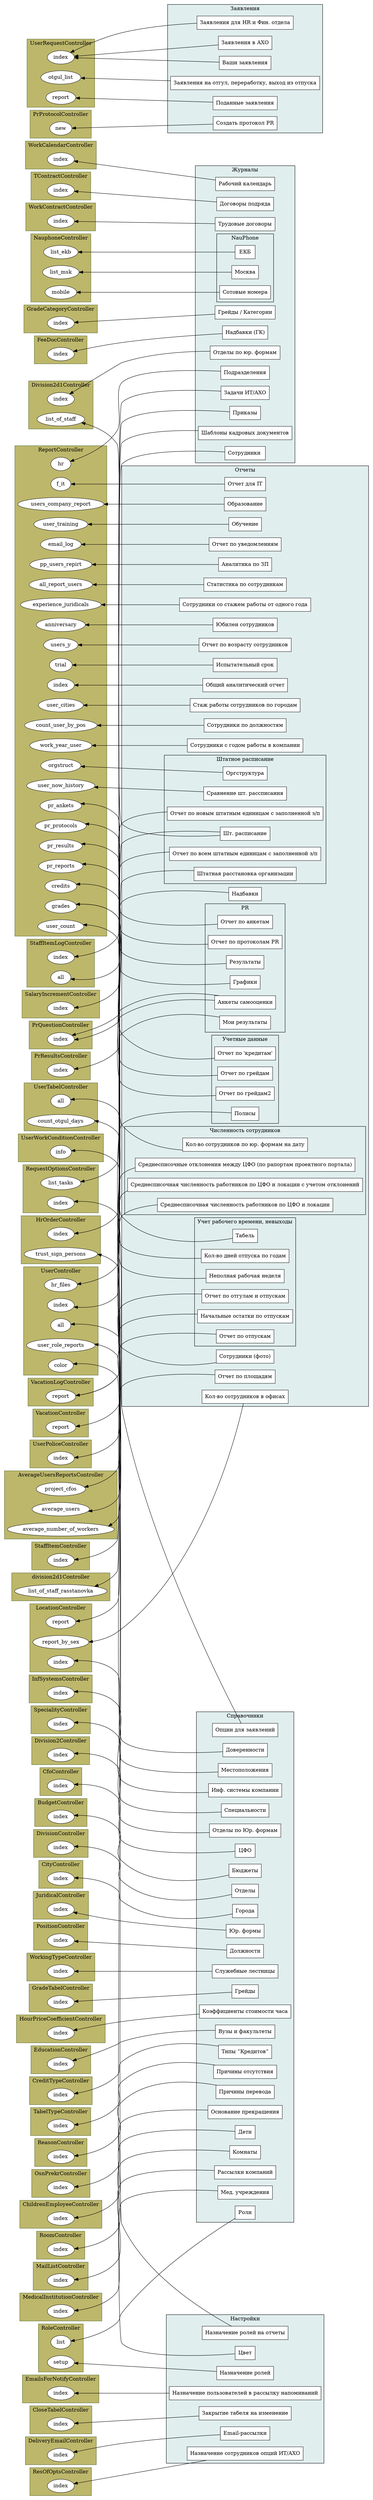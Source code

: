 digraph {
rank=same;rankdir=RL; 

  subgraph cluster_1 {
    style=filled;
    fillcolor=azure2;
    olor=azure4;
    node [style=filled,color=gray10, fillcolor=white, shape=box];
    label="Журналы";
    "Сотрудники ";
    "Подразделения";
    "Задачи ИТ/АХО";
    "Приказы";
    "Рабочий календарь";
    "Отделы по юр. формам";
    "Договоры подряда";
    "Трудовые договоры";

    subgraph cluster_10 {
      style=filled;
      fillcolor=azure2;
      olor=azure4;
      node [style=filled,color=gray10, fillcolor=white, shape=box];
      label="NauPhone";
      "ЕКБ";
      "Москва";
      "Сотовые номера";
    }

    "Грейды / Категории";
    "Шаблоны кадровых документов";
    "Надбавки (ГК)";
  }


  subgraph cluster_17 {
    style=filled;
    fillcolor=azure2;
    olor=azure4;
    node [style=filled,color=gray10, fillcolor=white, shape=box];
    label="Отчеты";
    "Сотрудники (фото)";

    subgraph cluster_19 {
      style=filled;
      fillcolor=azure2;
      olor=azure4;
      node [style=filled,color=gray10, fillcolor=white, shape=box];
      label="PR";
      "Анкеты самооценки";
      "Результаты";
      "Мои результаты";
      "Графики";
      "Отчет по анкетам";
      "Отчет по протоколам PR";
    }

    "Сотрудники с годом работы в компании";
    "Отчет для IT";
    "Образование";
    "Обучение";
    "Отчет по уведомлениям";
    "Аналитика по ЗП";
    "Статистика по сотрудникам";
    "Сотрудники со стажем работы от одного года";
    "Юбилеи сотрудников";
    "Отчет по возрасту сотрудников";
    "Отчет по площадям";

    subgraph cluster_37 {
      style=filled;
      fillcolor=azure2;
      olor=azure4;
      node [style=filled,color=gray10, fillcolor=white, shape=box];
      label="Учет рабочего времени, невыходы";
      "Табель";
      "Неполная рабочая неделя";
      "Начальные остатки по отпускам";
      "Кол-во дней отпуска по годам";
      "Отчет по отгулам и отпускам";
      "Отчет по отпускам";
    }


    subgraph cluster_44 {
      style=filled;
      fillcolor=azure2;
      olor=azure4;
      node [style=filled,color=gray10, fillcolor=white, shape=box];
      label="Учетные данные";
      "Отчет по 'кредитам'";
      "Полисы";
      "Отчет по грейдам";
      "Отчет по грейдам2";
    }


    subgraph cluster_49 {
      style=filled;
      fillcolor=azure2;
      olor=azure4;
      node [style=filled,color=gray10, fillcolor=white, shape=box];
      label="Численность сотрудников";
      "Кол-во сотрудников по юр. формам на дату";
      "Среднесписочная численность работников по ЦФО и локации";
      "Среднесписочные отклонения между ЦФО (по рапортам проектного портала)";
      "Среднесписочная численность работников по ЦФО и локации с учетом отклонений";
    }


    subgraph cluster_54 {
      style=filled;
      fillcolor=azure2;
      olor=azure4;
      node [style=filled,color=gray10, fillcolor=white, shape=box];
      label="Штатное расписание";
      "Оргструктура";
      "Шт. расписание";
      "Сравнение шт. рассписания";
      "Штатная расстановка организации";
      "Отчет по новым штатным единицам с заполненной з/п";
      "Отчет по всем штатным единицам с заполненной з/п";
    }

    "Испытательный срок";
    "Общий аналитический отчет";
    "Стаж работы сотрудников по городам";
    "Сотрудники по должностям";
    "Кол-во сотрудников в офисах";
    "Надбавки";
  }


  subgraph cluster_67 {
    style=filled;
    fillcolor=azure2;
    olor=azure4;
    node [style=filled,color=gray10, fillcolor=white, shape=box];
    label="Заявления";
    "Ваши заявления";
    "Заявления на отгул, переработку, выход из отпуска";
    "Поданные заявления";
    "Заявления для HR и Фин. отдела";
    "Заявления в АХО";
    "Создать протокол PR";
    "Анкеты самооценки";
  }


  subgraph cluster_75 {
    style=filled;
    fillcolor=azure2;
    olor=azure4;
    node [style=filled,color=gray10, fillcolor=white, shape=box];
    label="Справочники";
    "ЦФО";
    "Бюджеты";
    "Отделы";
    "Города";
    "Местоположения";
    "Юр. формы";
    "Должности";
    "Служебные лестницы";
    "Грейды";
    "Коэффициенты стоимости часа";
    "Вузы и факультеты";
    "Типы ”Кредитов”";
    "Причины отсутствия";
    "Причины перевода";
    "Основание прекращения";
    "Дети";
    "Роли";
    "Комнаты";
    "Рассылки компаний";
    "Мед. учреждения";
    "Инф. системы компании";
    "Опции для заявлений";
    "Специальности";
    "Доверенности";
    "Отделы по Юр. формам";
  }


  subgraph cluster_101 {
    style=filled;
    fillcolor=azure2;
    olor=azure4;
    node [style=filled,color=gray10, fillcolor=white, shape=box];
    label="Настройки";
    "Цвет";
    "Email-рассылки";
    "Назначение ролей";
    "Назначение ролей на отчеты";
    "Назначение сотрудников опций ИТ/АХО";
    "Назначение пользователей в рассылку напоминаний";
    "Закрытие табеля на изменение";
  }


  subgraph cluster_109 {
    style=filled;
    fillcolor=azure2;
    olor=azure4;
    node [style=filled,color=gray10, fillcolor=white, shape=box];
    label="Шт. расписание";
  }


subgraph cluster_1001 {
label="UserController";
style=filled;
  fillcolor=darkkhaki;
  color=darkolivegreen;
  node [style=filled,color=gray10, fillcolor=white];
"Сотрудники " -> {"UserController#index" [label=index]}
"Шаблоны кадровых документов" -> {"UserController#hr_files" [label=hr_files]}
"Сотрудники (фото)" -> {"UserController#all" [label=all]}
"Цвет" -> {"UserController#color" [label=color]}
"Назначение ролей на отчеты" -> {"UserController#user_role_reports" [label=user_role_reports]}
}


subgraph cluster_1002 {
label="ReportController";
style=filled;
  fillcolor=darkkhaki;
  color=darkolivegreen;
  node [style=filled,color=gray10, fillcolor=white];
"Подразделения" -> {"ReportController#hr" [label=hr]}
"Результаты" -> {"ReportController#pr_results" [label=pr_results]}
"Графики" -> {"ReportController#pr_reports" [label=pr_reports]}
"Отчет по анкетам" -> {"ReportController#pr_ankets" [label=pr_ankets]}
"Отчет по протоколам PR" -> {"ReportController#pr_protocols" [label=pr_protocols]}
"Сотрудники с годом работы в компании" -> {"ReportController#work_year_user" [label=work_year_user]}
"Отчет для IT" -> {"ReportController#f_it" [label=f_it]}
"Образование" -> {"ReportController#users_company_report" [label=users_company_report]}
"Обучение" -> {"ReportController#user_training" [label=user_training]}
"Отчет по уведомлениям" -> {"ReportController#email_log" [label=email_log]}
"Аналитика по ЗП" -> {"ReportController#pp_users_repirt" [label=pp_users_repirt]}
"Статистика по сотрудникам" -> {"ReportController#all_report_users" [label=all_report_users]}
"Сотрудники со стажем работы от одного года" -> {"ReportController#experience_juridicals" [label=experience_juridicals]}
"Юбилеи сотрудников" -> {"ReportController#anniversary" [label=anniversary]}
"Отчет по возрасту сотрудников" -> {"ReportController#users_y" [label=users_y]}
"Отчет по 'кредитам'" -> {"ReportController#credits" [label=credits]}
"Отчет по грейдам" -> {"ReportController#grades" [label=grades]}
"Отчет по грейдам2" -> {"ReportController#grades" [label=grades]}
"Кол-во сотрудников по юр. формам на дату" -> {"ReportController#user_count" [label=user_count]}
"Оргструктура" -> {"ReportController#orgstruct" [label=orgstruct]}
"Сравнение шт. рассписания" -> {"ReportController#user_now_history" [label=user_now_history]}
"Испытательный срок" -> {"ReportController#trial" [label=trial]}
"Общий аналитический отчет" -> {"ReportController#index" [label=index]}
"Стаж работы сотрудников по городам" -> {"ReportController#user_cities" [label=user_cities]}
"Сотрудники по должностям" -> {"ReportController#count_user_by_pos" [label=count_user_by_pos]}
}


subgraph cluster_1003 {
label="RequestOptionsController";
style=filled;
  fillcolor=darkkhaki;
  color=darkolivegreen;
  node [style=filled,color=gray10, fillcolor=white];
"Задачи ИТ/АХО" -> {"RequestOptionsController#list_tasks" [label=list_tasks]}
"Опции для заявлений" -> {"RequestOptionsController#index" [label=index]}
}


subgraph cluster_1004 {
label="HrOrderController";
style=filled;
  fillcolor=darkkhaki;
  color=darkolivegreen;
  node [style=filled,color=gray10, fillcolor=white];
"Приказы" -> {"HrOrderController#index" [label=index]}
"Доверенности" -> {"HrOrderController#trust_sign_persons" [label=trust_sign_persons]}
}


subgraph cluster_1005 {
label="WorkCalendarController";
style=filled;
  fillcolor=darkkhaki;
  color=darkolivegreen;
  node [style=filled,color=gray10, fillcolor=white];
"Рабочий календарь" -> {"WorkCalendarController#index" [label=index]}
}


subgraph cluster_1006 {
label="Division2d1Controller";
style=filled;
  fillcolor=darkkhaki;
  color=darkolivegreen;
  node [style=filled,color=gray10, fillcolor=white];
"Отделы по юр. формам" -> {"Division2d1Controller#index" [label=index]}
"Шт. расписание" -> {"Division2d1Controller#list_of_staff" [label=list_of_staff]}
}


subgraph cluster_1007 {
label="TContractController";
style=filled;
  fillcolor=darkkhaki;
  color=darkolivegreen;
  node [style=filled,color=gray10, fillcolor=white];
"Договоры подряда" -> {"TContractController#index" [label=index]}
}


subgraph cluster_1008 {
label="WorkContractController";
style=filled;
  fillcolor=darkkhaki;
  color=darkolivegreen;
  node [style=filled,color=gray10, fillcolor=white];
"Трудовые договоры" -> {"WorkContractController#index" [label=index]}
}


subgraph cluster_1010 {
label="NauphoneController";
style=filled;
  fillcolor=darkkhaki;
  color=darkolivegreen;
  node [style=filled,color=gray10, fillcolor=white];
"ЕКБ" -> {"NauphoneController#list_ekb" [label=list_ekb]}
"Москва" -> {"NauphoneController#list_msk" [label=list_msk]}
"Сотовые номера" -> {"NauphoneController#mobile" [label=mobile]}
}


subgraph cluster_1013 {
label="GradeCategoryController";
style=filled;
  fillcolor=darkkhaki;
  color=darkolivegreen;
  node [style=filled,color=gray10, fillcolor=white];
"Грейды / Категории" -> {"GradeCategoryController#index" [label=index]}
}


subgraph cluster_1015 {
label="FeeDocController";
style=filled;
  fillcolor=darkkhaki;
  color=darkolivegreen;
  node [style=filled,color=gray10, fillcolor=white];
"Надбавки (ГК)" -> {"FeeDocController#index" [label=index]}
}


subgraph cluster_1019 {
label="PrQuestionController";
style=filled;
  fillcolor=darkkhaki;
  color=darkolivegreen;
  node [style=filled,color=gray10, fillcolor=white];
"Анкеты самооценки" -> {"PrQuestionController#index" [label=index]}
"Анкеты самооценки" -> {"PrQuestionController#index" [label=index]}
}


subgraph cluster_1021 {
label="PrResultsController";
style=filled;
  fillcolor=darkkhaki;
  color=darkolivegreen;
  node [style=filled,color=gray10, fillcolor=white];
"Мои результаты" -> {"PrResultsController#index" [label=index]}
}


subgraph cluster_1035 {
label="LocationController";
style=filled;
  fillcolor=darkkhaki;
  color=darkolivegreen;
  node [style=filled,color=gray10, fillcolor=white];
"Отчет по площадям" -> {"LocationController#report" [label=report]}
"Кол-во сотрудников в офисах" -> {"LocationController#report_by_sex" [label=report_by_sex]}
"Местоположения" -> {"LocationController#index" [label=index]}
}


subgraph cluster_1037 {
label="UserTabelController";
style=filled;
  fillcolor=darkkhaki;
  color=darkolivegreen;
  node [style=filled,color=gray10, fillcolor=white];
"Табель" -> {"UserTabelController#all" [label=all]}
"Кол-во дней отпуска по годам" -> {"UserTabelController#count_otgul_days" [label=count_otgul_days]}
}


subgraph cluster_1038 {
label="UserWorkConditionController";
style=filled;
  fillcolor=darkkhaki;
  color=darkolivegreen;
  node [style=filled,color=gray10, fillcolor=white];
"Неполная рабочая неделя" -> {"UserWorkConditionController#info" [label=info]}
}


subgraph cluster_1039 {
label="VacationLogController";
style=filled;
  fillcolor=darkkhaki;
  color=darkolivegreen;
  node [style=filled,color=gray10, fillcolor=white];
"Начальные остатки по отпускам" -> {"VacationLogController#report" [label=report]}
"Отчет по отгулам и отпускам" -> {"VacationLogController#report" [label=report]}
}


subgraph cluster_1042 {
label="VacationController";
style=filled;
  fillcolor=darkkhaki;
  color=darkolivegreen;
  node [style=filled,color=gray10, fillcolor=white];
"Отчет по отпускам" -> {"VacationController#report" [label=report]}
}


subgraph cluster_1045 {
label="UserPoliceController";
style=filled;
  fillcolor=darkkhaki;
  color=darkolivegreen;
  node [style=filled,color=gray10, fillcolor=white];
"Полисы" -> {"UserPoliceController#index" [label=index]}
}


subgraph cluster_1050 {
label="AverageUsersReportsController";
style=filled;
  fillcolor=darkkhaki;
  color=darkolivegreen;
  node [style=filled,color=gray10, fillcolor=white];
"Среднесписочная численность работников по ЦФО и локации" -> {"AverageUsersReportsController#average_number_of_workers" [label=average_number_of_workers]}
"Среднесписочные отклонения между ЦФО (по рапортам проектного портала)" -> {"AverageUsersReportsController#project_cfos" [label=project_cfos]}
"Среднесписочная численность работников по ЦФО и локации с учетом отклонений" -> {"AverageUsersReportsController#average_users" [label=average_users]}
}


subgraph cluster_1055 {
label="StaffItemController";
style=filled;
  fillcolor=darkkhaki;
  color=darkolivegreen;
  node [style=filled,color=gray10, fillcolor=white];
"Шт. расписание" -> {"StaffItemController#index" [label=index]}
}


subgraph cluster_1057 {
label="division2d1Controller";
style=filled;
  fillcolor=darkkhaki;
  color=darkolivegreen;
  node [style=filled,color=gray10, fillcolor=white];
"Штатная расстановка организации" -> {"division2d1Controller#list_of_staff_rasstanovka" [label=list_of_staff_rasstanovka]}
}


subgraph cluster_1058 {
label="StaffItemLogController";
style=filled;
  fillcolor=darkkhaki;
  color=darkolivegreen;
  node [style=filled,color=gray10, fillcolor=white];
"Отчет по новым штатным единицам с заполненной з/п" -> {"StaffItemLogController#index" [label=index]}
"Отчет по всем штатным единицам с заполненной з/п" -> {"StaffItemLogController#all" [label=all]}
}


subgraph cluster_1065 {
label="SalaryIncrementController";
style=filled;
  fillcolor=darkkhaki;
  color=darkolivegreen;
  node [style=filled,color=gray10, fillcolor=white];
"Надбавки" -> {"SalaryIncrementController#index" [label=index]}
}


subgraph cluster_1067 {
label="UserRequestController";
style=filled;
  fillcolor=darkkhaki;
  color=darkolivegreen;
  node [style=filled,color=gray10, fillcolor=white];
"Ваши заявления" -> {"UserRequestController#index" [label=index]}
"Заявления на отгул, переработку, выход из отпуска" -> {"UserRequestController#otgul_list" [label=otgul_list]}
"Поданные заявления" -> {"UserRequestController#report" [label=report]}
"Заявления для HR и Фин. отдела" -> {"UserRequestController#index" [label=index]}
"Заявления в АХО" -> {"UserRequestController#index" [label=index]}
}


subgraph cluster_1072 {
label="PrProtocolController";
style=filled;
  fillcolor=darkkhaki;
  color=darkolivegreen;
  node [style=filled,color=gray10, fillcolor=white];
"Создать протокол PR" -> {"PrProtocolController#new" [label=new]}
}


subgraph cluster_1075 {
label="CfoController";
style=filled;
  fillcolor=darkkhaki;
  color=darkolivegreen;
  node [style=filled,color=gray10, fillcolor=white];
"ЦФО" -> {"CfoController#index" [label=index]}
}


subgraph cluster_1076 {
label="BudgetController";
style=filled;
  fillcolor=darkkhaki;
  color=darkolivegreen;
  node [style=filled,color=gray10, fillcolor=white];
"Бюджеты" -> {"BudgetController#index" [label=index]}
}


subgraph cluster_1077 {
label="DivisionController";
style=filled;
  fillcolor=darkkhaki;
  color=darkolivegreen;
  node [style=filled,color=gray10, fillcolor=white];
"Отделы" -> {"DivisionController#index" [label=index]}
}


subgraph cluster_1078 {
label="CityController";
style=filled;
  fillcolor=darkkhaki;
  color=darkolivegreen;
  node [style=filled,color=gray10, fillcolor=white];
"Города" -> {"CityController#index" [label=index]}
}


subgraph cluster_1080 {
label="JuridicalController";
style=filled;
  fillcolor=darkkhaki;
  color=darkolivegreen;
  node [style=filled,color=gray10, fillcolor=white];
"Юр. формы" -> {"JuridicalController#index" [label=index]}
}


subgraph cluster_1081 {
label="PositionController";
style=filled;
  fillcolor=darkkhaki;
  color=darkolivegreen;
  node [style=filled,color=gray10, fillcolor=white];
"Должности" -> {"PositionController#index" [label=index]}
}


subgraph cluster_1082 {
label="WorkingTypeController";
style=filled;
  fillcolor=darkkhaki;
  color=darkolivegreen;
  node [style=filled,color=gray10, fillcolor=white];
"Служебные лестницы" -> {"WorkingTypeController#index" [label=index]}
}


subgraph cluster_1083 {
label="GradeTabelController";
style=filled;
  fillcolor=darkkhaki;
  color=darkolivegreen;
  node [style=filled,color=gray10, fillcolor=white];
"Грейды" -> {"GradeTabelController#index" [label=index]}
}


subgraph cluster_1084 {
label="HourPriceCoefficientController";
style=filled;
  fillcolor=darkkhaki;
  color=darkolivegreen;
  node [style=filled,color=gray10, fillcolor=white];
"Коэффициенты стоимости часа" -> {"HourPriceCoefficientController#index" [label=index]}
}


subgraph cluster_1085 {
label="EducationController";
style=filled;
  fillcolor=darkkhaki;
  color=darkolivegreen;
  node [style=filled,color=gray10, fillcolor=white];
"Вузы и факультеты" -> {"EducationController#index" [label=index]}
}


subgraph cluster_1086 {
label="CreditTypeController";
style=filled;
  fillcolor=darkkhaki;
  color=darkolivegreen;
  node [style=filled,color=gray10, fillcolor=white];
"Типы ”Кредитов”" -> {"CreditTypeController#index" [label=index]}
}


subgraph cluster_1087 {
label="TabelTypeController";
style=filled;
  fillcolor=darkkhaki;
  color=darkolivegreen;
  node [style=filled,color=gray10, fillcolor=white];
"Причины отсутствия" -> {"TabelTypeController#index" [label=index]}
}


subgraph cluster_1088 {
label="ReasonController";
style=filled;
  fillcolor=darkkhaki;
  color=darkolivegreen;
  node [style=filled,color=gray10, fillcolor=white];
"Причины перевода" -> {"ReasonController#index" [label=index]}
}


subgraph cluster_1089 {
label="OsnPrekrController";
style=filled;
  fillcolor=darkkhaki;
  color=darkolivegreen;
  node [style=filled,color=gray10, fillcolor=white];
"Основание прекращения" -> {"OsnPrekrController#index" [label=index]}
}


subgraph cluster_1090 {
label="ChildrenEmployeeController";
style=filled;
  fillcolor=darkkhaki;
  color=darkolivegreen;
  node [style=filled,color=gray10, fillcolor=white];
"Дети" -> {"ChildrenEmployeeController#index" [label=index]}
}


subgraph cluster_1091 {
label="RoleController";
style=filled;
  fillcolor=darkkhaki;
  color=darkolivegreen;
  node [style=filled,color=gray10, fillcolor=white];
"Роли" -> {"RoleController#list" [label=list]}
"Назначение ролей" -> {"RoleController#setup" [label=setup]}
}


subgraph cluster_1092 {
label="RoomController";
style=filled;
  fillcolor=darkkhaki;
  color=darkolivegreen;
  node [style=filled,color=gray10, fillcolor=white];
"Комнаты" -> {"RoomController#index" [label=index]}
}


subgraph cluster_1093 {
label="MailListController";
style=filled;
  fillcolor=darkkhaki;
  color=darkolivegreen;
  node [style=filled,color=gray10, fillcolor=white];
"Рассылки компаний" -> {"MailListController#index" [label=index]}
}


subgraph cluster_1094 {
label="MedicalInstitutionController";
style=filled;
  fillcolor=darkkhaki;
  color=darkolivegreen;
  node [style=filled,color=gray10, fillcolor=white];
"Мед. учреждения" -> {"MedicalInstitutionController#index" [label=index]}
}


subgraph cluster_1095 {
label="InfSystemsController";
style=filled;
  fillcolor=darkkhaki;
  color=darkolivegreen;
  node [style=filled,color=gray10, fillcolor=white];
"Инф. системы компании" -> {"InfSystemsController#index" [label=index]}
}


subgraph cluster_1097 {
label="SpecialityController";
style=filled;
  fillcolor=darkkhaki;
  color=darkolivegreen;
  node [style=filled,color=gray10, fillcolor=white];
"Специальности" -> {"SpecialityController#index" [label=index]}
}


subgraph cluster_1099 {
label="Division2Controller";
style=filled;
  fillcolor=darkkhaki;
  color=darkolivegreen;
  node [style=filled,color=gray10, fillcolor=white];
"Отделы по Юр. формам" -> {"Division2Controller#index" [label=index]}
}


subgraph cluster_1102 {
label="DeliveryEmailController";
style=filled;
  fillcolor=darkkhaki;
  color=darkolivegreen;
  node [style=filled,color=gray10, fillcolor=white];
"Email-рассылки" -> {"DeliveryEmailController#index" [label=index]}
}


subgraph cluster_1105 {
label="ResOfOptsController";
style=filled;
  fillcolor=darkkhaki;
  color=darkolivegreen;
  node [style=filled,color=gray10, fillcolor=white];
"Назначение сотрудников опций ИТ/АХО" -> {"ResOfOptsController#index" [label=index]}
}


subgraph cluster_1106 {
label="EmailsForNotifyController";
style=filled;
  fillcolor=darkkhaki;
  color=darkolivegreen;
  node [style=filled,color=gray10, fillcolor=white];
"Назначение пользователей в рассылку напоминаний" -> {"EmailsForNotifyController#index" [label=index]}
}


subgraph cluster_1107 {
label="CloseTabelController";
style=filled;
  fillcolor=darkkhaki;
  color=darkolivegreen;
  node [style=filled,color=gray10, fillcolor=white];
"Закрытие табеля на изменение" -> {"CloseTabelController#index" [label=index]}
}

}